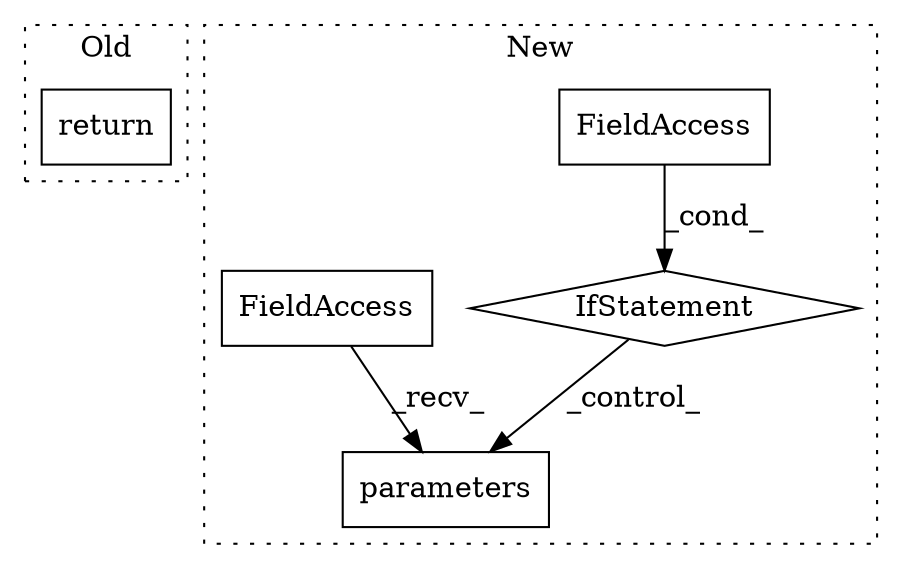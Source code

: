 digraph G {
subgraph cluster0 {
1 [label="return" a="41" s="4718" l="7" shape="box"];
label = "Old";
style="dotted";
}
subgraph cluster1 {
2 [label="parameters" a="32" s="11098" l="12" shape="box"];
3 [label="IfStatement" a="25" s="10959,10994" l="4,2" shape="diamond"];
4 [label="FieldAccess" a="22" s="10963" l="31" shape="box"];
5 [label="FieldAccess" a="22" s="11073" l="24" shape="box"];
label = "New";
style="dotted";
}
3 -> 2 [label="_control_"];
4 -> 3 [label="_cond_"];
5 -> 2 [label="_recv_"];
}